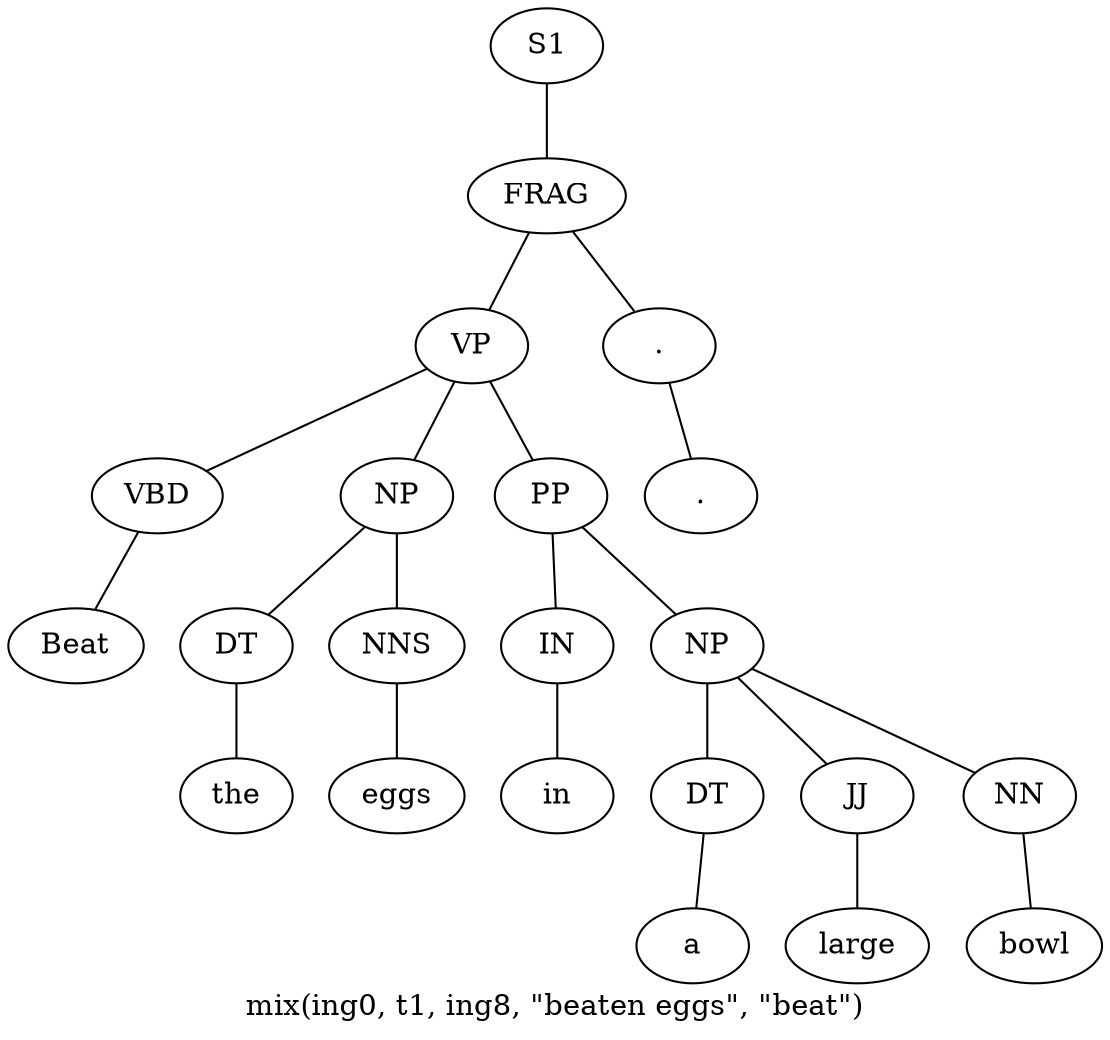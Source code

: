 graph SyntaxGraph {
	label = "mix(ing0, t1, ing8, \"beaten eggs\", \"beat\")";
	Node0 [label="S1"];
	Node1 [label="FRAG"];
	Node2 [label="VP"];
	Node3 [label="VBD"];
	Node4 [label="Beat"];
	Node5 [label="NP"];
	Node6 [label="DT"];
	Node7 [label="the"];
	Node8 [label="NNS"];
	Node9 [label="eggs"];
	Node10 [label="PP"];
	Node11 [label="IN"];
	Node12 [label="in"];
	Node13 [label="NP"];
	Node14 [label="DT"];
	Node15 [label="a"];
	Node16 [label="JJ"];
	Node17 [label="large"];
	Node18 [label="NN"];
	Node19 [label="bowl"];
	Node20 [label="."];
	Node21 [label="."];

	Node0 -- Node1;
	Node1 -- Node2;
	Node1 -- Node20;
	Node2 -- Node3;
	Node2 -- Node5;
	Node2 -- Node10;
	Node3 -- Node4;
	Node5 -- Node6;
	Node5 -- Node8;
	Node6 -- Node7;
	Node8 -- Node9;
	Node10 -- Node11;
	Node10 -- Node13;
	Node11 -- Node12;
	Node13 -- Node14;
	Node13 -- Node16;
	Node13 -- Node18;
	Node14 -- Node15;
	Node16 -- Node17;
	Node18 -- Node19;
	Node20 -- Node21;
}